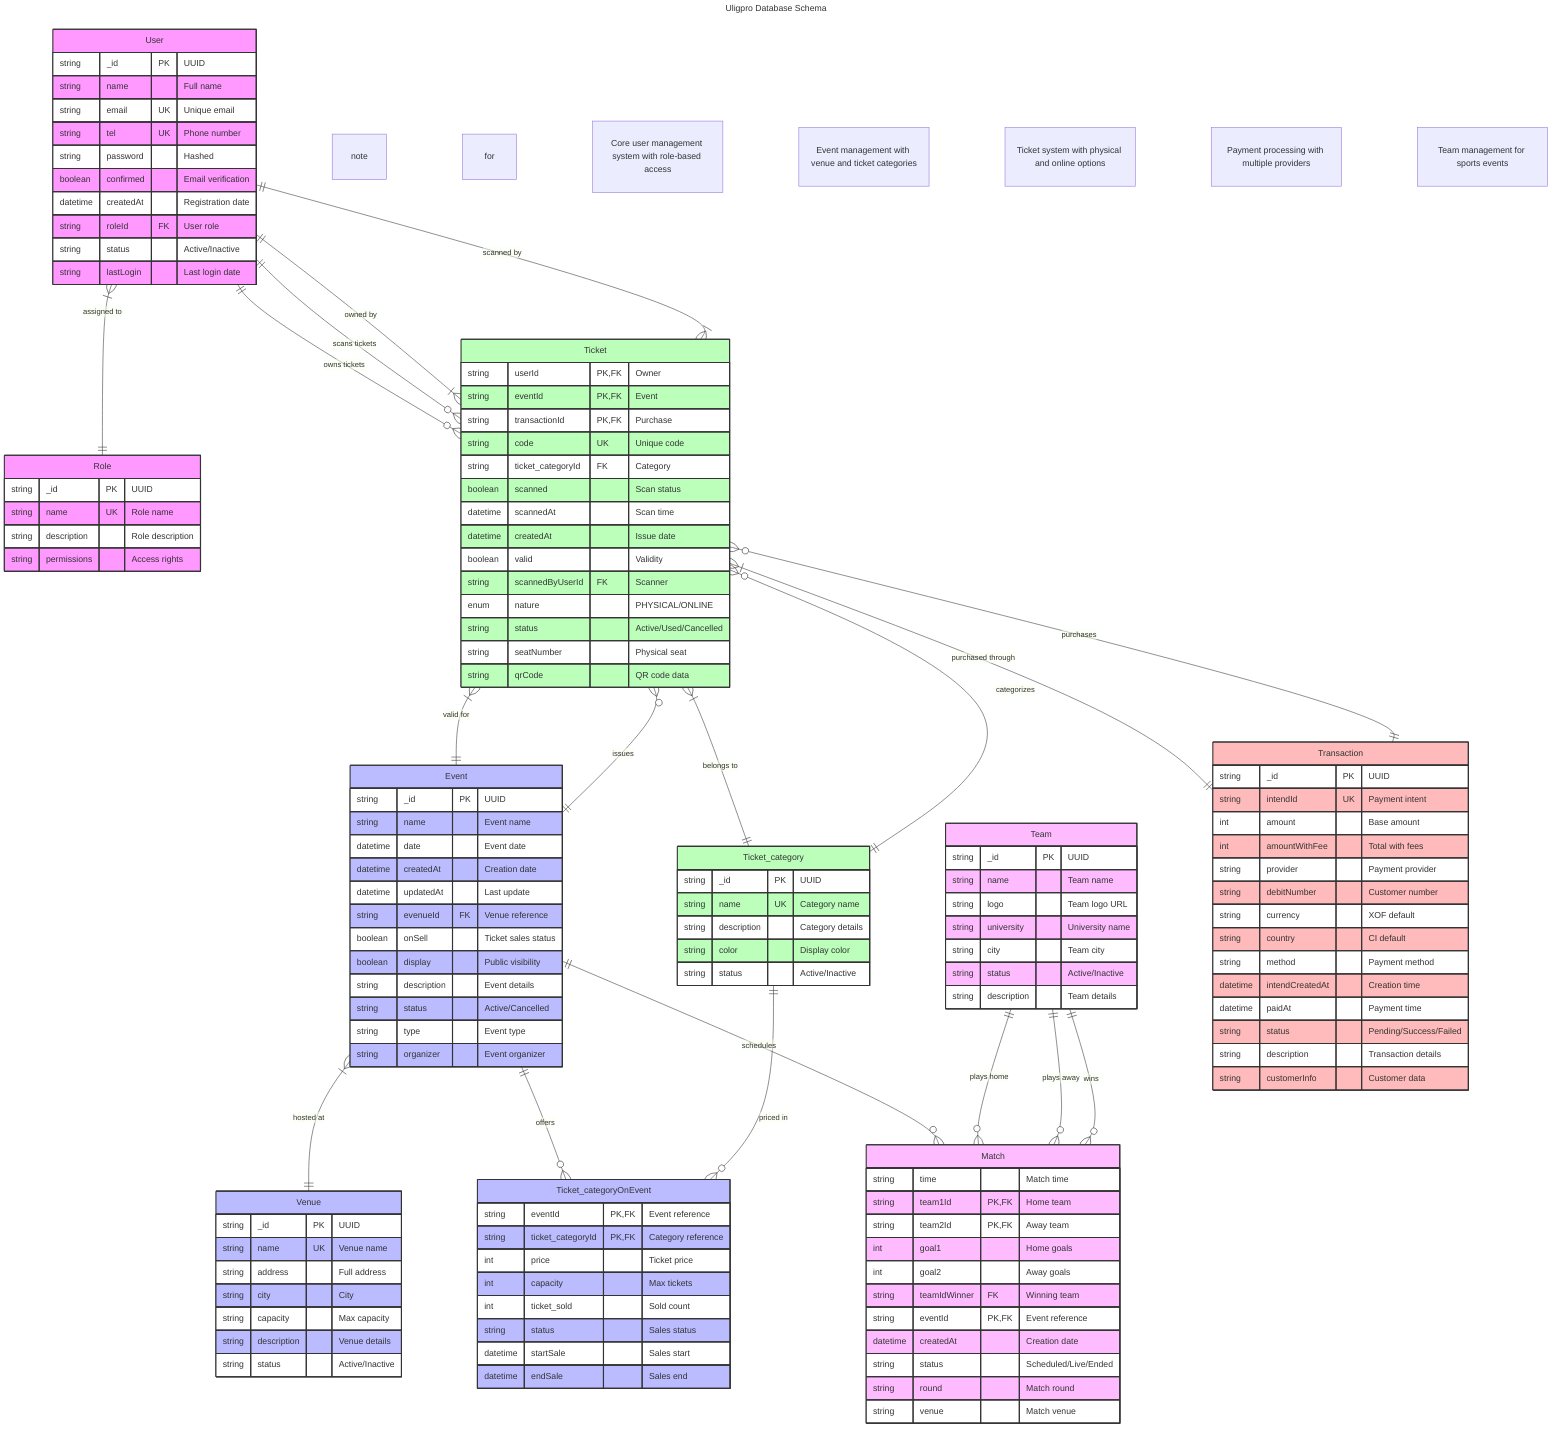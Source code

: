 ---
title: Uligpro Database Schema
---
erDiagram
    %% Core User Management
    User {
        string _id PK "UUID"
        string name "Full name"
        string email UK "Unique email"
        string tel UK "Phone number"
        string password "Hashed"
        boolean confirmed "Email verification"
        datetime createdAt "Registration date"
        string roleId FK "User role"
        string status "Active/Inactive"
        string lastLogin "Last login date"
    }

    Role {
        string _id PK "UUID"
        string name UK "Role name"
        string description "Role description"
        string permissions "Access rights"
    }

    %% Event Management
    Venue {
        string _id PK "UUID"
        string name UK "Venue name"
        string address "Full address"
        string city "City"
        string capacity "Max capacity"
        string description "Venue details"
        string status "Active/Inactive"
    }

    Event {
        string _id PK "UUID"
        string name "Event name"
        datetime date "Event date"
        datetime createdAt "Creation date"
        datetime updatedAt "Last update"
        string evenueId FK "Venue reference"
        boolean onSell "Ticket sales status"
        boolean display "Public visibility"
        string description "Event details"
        string status "Active/Cancelled"
        string type "Event type"
        string organizer "Event organizer"
    }

    %% Ticket Management
    Ticket_category {
        string _id PK "UUID"
        string name UK "Category name"
        string description "Category details"
        string color "Display color"
        string status "Active/Inactive"
    }

    Ticket_categoryOnEvent {
        string eventId PK,FK "Event reference"
        string ticket_categoryId PK,FK "Category reference"
        int price "Ticket price"
        int capacity "Max tickets"
        int ticket_sold "Sold count"
        string status "Sales status"
        datetime startSale "Sales start"
        datetime endSale "Sales end"
    }

    %% Team and Match Management
    Team {
        string _id PK "UUID"
        string name "Team name"
        string logo "Team logo URL"
        string university "University name"
        string city "Team city"
        string status "Active/Inactive"
        string description "Team details"
    }

    Match {
        string time "Match time"
        string team1Id PK,FK "Home team"
        string team2Id PK,FK "Away team"
        int goal1 "Home goals"
        int goal2 "Away goals"
        string teamIdWinner FK "Winning team"
        string eventId PK,FK "Event reference"
        datetime createdAt "Creation date"
        string status "Scheduled/Live/Ended"
        string round "Match round"
        string venue "Match venue"
    }

    %% Transaction and Payment
    Transaction {
        string _id PK "UUID"
        string intendId UK "Payment intent"
        int amount "Base amount"
        int amountWithFee "Total with fees"
        string provider "Payment provider"
        string debitNumber "Customer number"
        string currency "XOF default"
        string country "CI default"
        string method "Payment method"
        datetime intendCreatedAt "Creation time"
        datetime paidAt "Payment time"
        string status "Pending/Success/Failed"
        string description "Transaction details"
        string customerInfo "Customer data"
    }

    %% Ticket System
    Ticket {
        string userId PK,FK "Owner"
        string eventId PK,FK "Event"
        string transactionId PK,FK "Purchase"
        string code UK "Unique code"
        string ticket_categoryId FK "Category"
        boolean scanned "Scan status"
        datetime scannedAt "Scan time"
        datetime createdAt "Issue date"
        boolean valid "Validity"
        string scannedByUserId FK "Scanner"
        enum nature "PHYSICAL/ONLINE"
        string status "Active/Used/Cancelled"
        string seatNumber "Physical seat"
        string qrCode "QR code data"
    }

    %% Relationships with descriptions
    User ||--o{ Ticket : "owns tickets"
    User ||--o{ Ticket : "scans tickets"
    User }|--|| Role : "assigned to"
    Event ||--o{ Match : "schedules"
    Event ||--o{ Ticket : "issues"
    Event }|--|| Venue : "hosted at"
    Event ||--o{ Ticket_categoryOnEvent : "offers"
    Ticket_category ||--o{ Ticket_categoryOnEvent : "priced in"
    Ticket_category ||--o{ Ticket : "categorizes"
    Team ||--o{ Match : "plays home"
    Team ||--o{ Match : "plays away"
    Team ||--o{ Match : "wins"
    Transaction ||--o{ Ticket : "purchases"
    Ticket }|--|| Ticket_category : "belongs to"
    Ticket }|--|| Event : "valid for"
    Ticket }|--|| User : "owned by"
    Ticket }|--|| User : "scanned by"
    Ticket }|--|| Transaction : "purchased through"

    %% Enhanced Styling
    classDef user fill:#f9f,stroke:#333,stroke-width:2px
    classDef event fill:#bbf,stroke:#333,stroke-width:2px
    classDef ticket fill:#bfb,stroke:#333,stroke-width:2px
    classDef transaction fill:#fbb,stroke:#333,stroke-width:2px
    classDef team fill:#fbf,stroke:#333,stroke-width:2px
    classDef relationship fill:#ddd,stroke:#333,stroke-width:1px

    %% Apply styles
    class User,Role user
    class Event,Venue,Ticket_category,Ticket_categoryOnEvent event
    class Ticket,Ticket_category ticket
    class Transaction transaction
    class Team,Match team
    class relationship relationship

    %% Add a note about the system
    note for User "Core user management system with role-based access"
    note for Event "Event management with venue and ticket categories"
    note for Ticket "Ticket system with physical and online options"
    note for Transaction "Payment processing with multiple providers"
    note for Team "Team management for sports events"